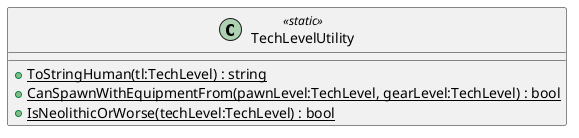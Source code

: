 @startuml
class TechLevelUtility <<static>> {
    + {static} ToStringHuman(tl:TechLevel) : string
    + {static} CanSpawnWithEquipmentFrom(pawnLevel:TechLevel, gearLevel:TechLevel) : bool
    + {static} IsNeolithicOrWorse(techLevel:TechLevel) : bool
}
@enduml
